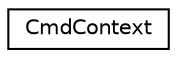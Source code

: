 digraph "Graphical Class Hierarchy"
{
 // LATEX_PDF_SIZE
  edge [fontname="Helvetica",fontsize="10",labelfontname="Helvetica",labelfontsize="10"];
  node [fontname="Helvetica",fontsize="10",shape=record];
  rankdir="LR";
  Node0 [label="CmdContext",height=0.2,width=0.4,color="black", fillcolor="white", style="filled",URL="$structCmdContext.html",tooltip=" "];
}
